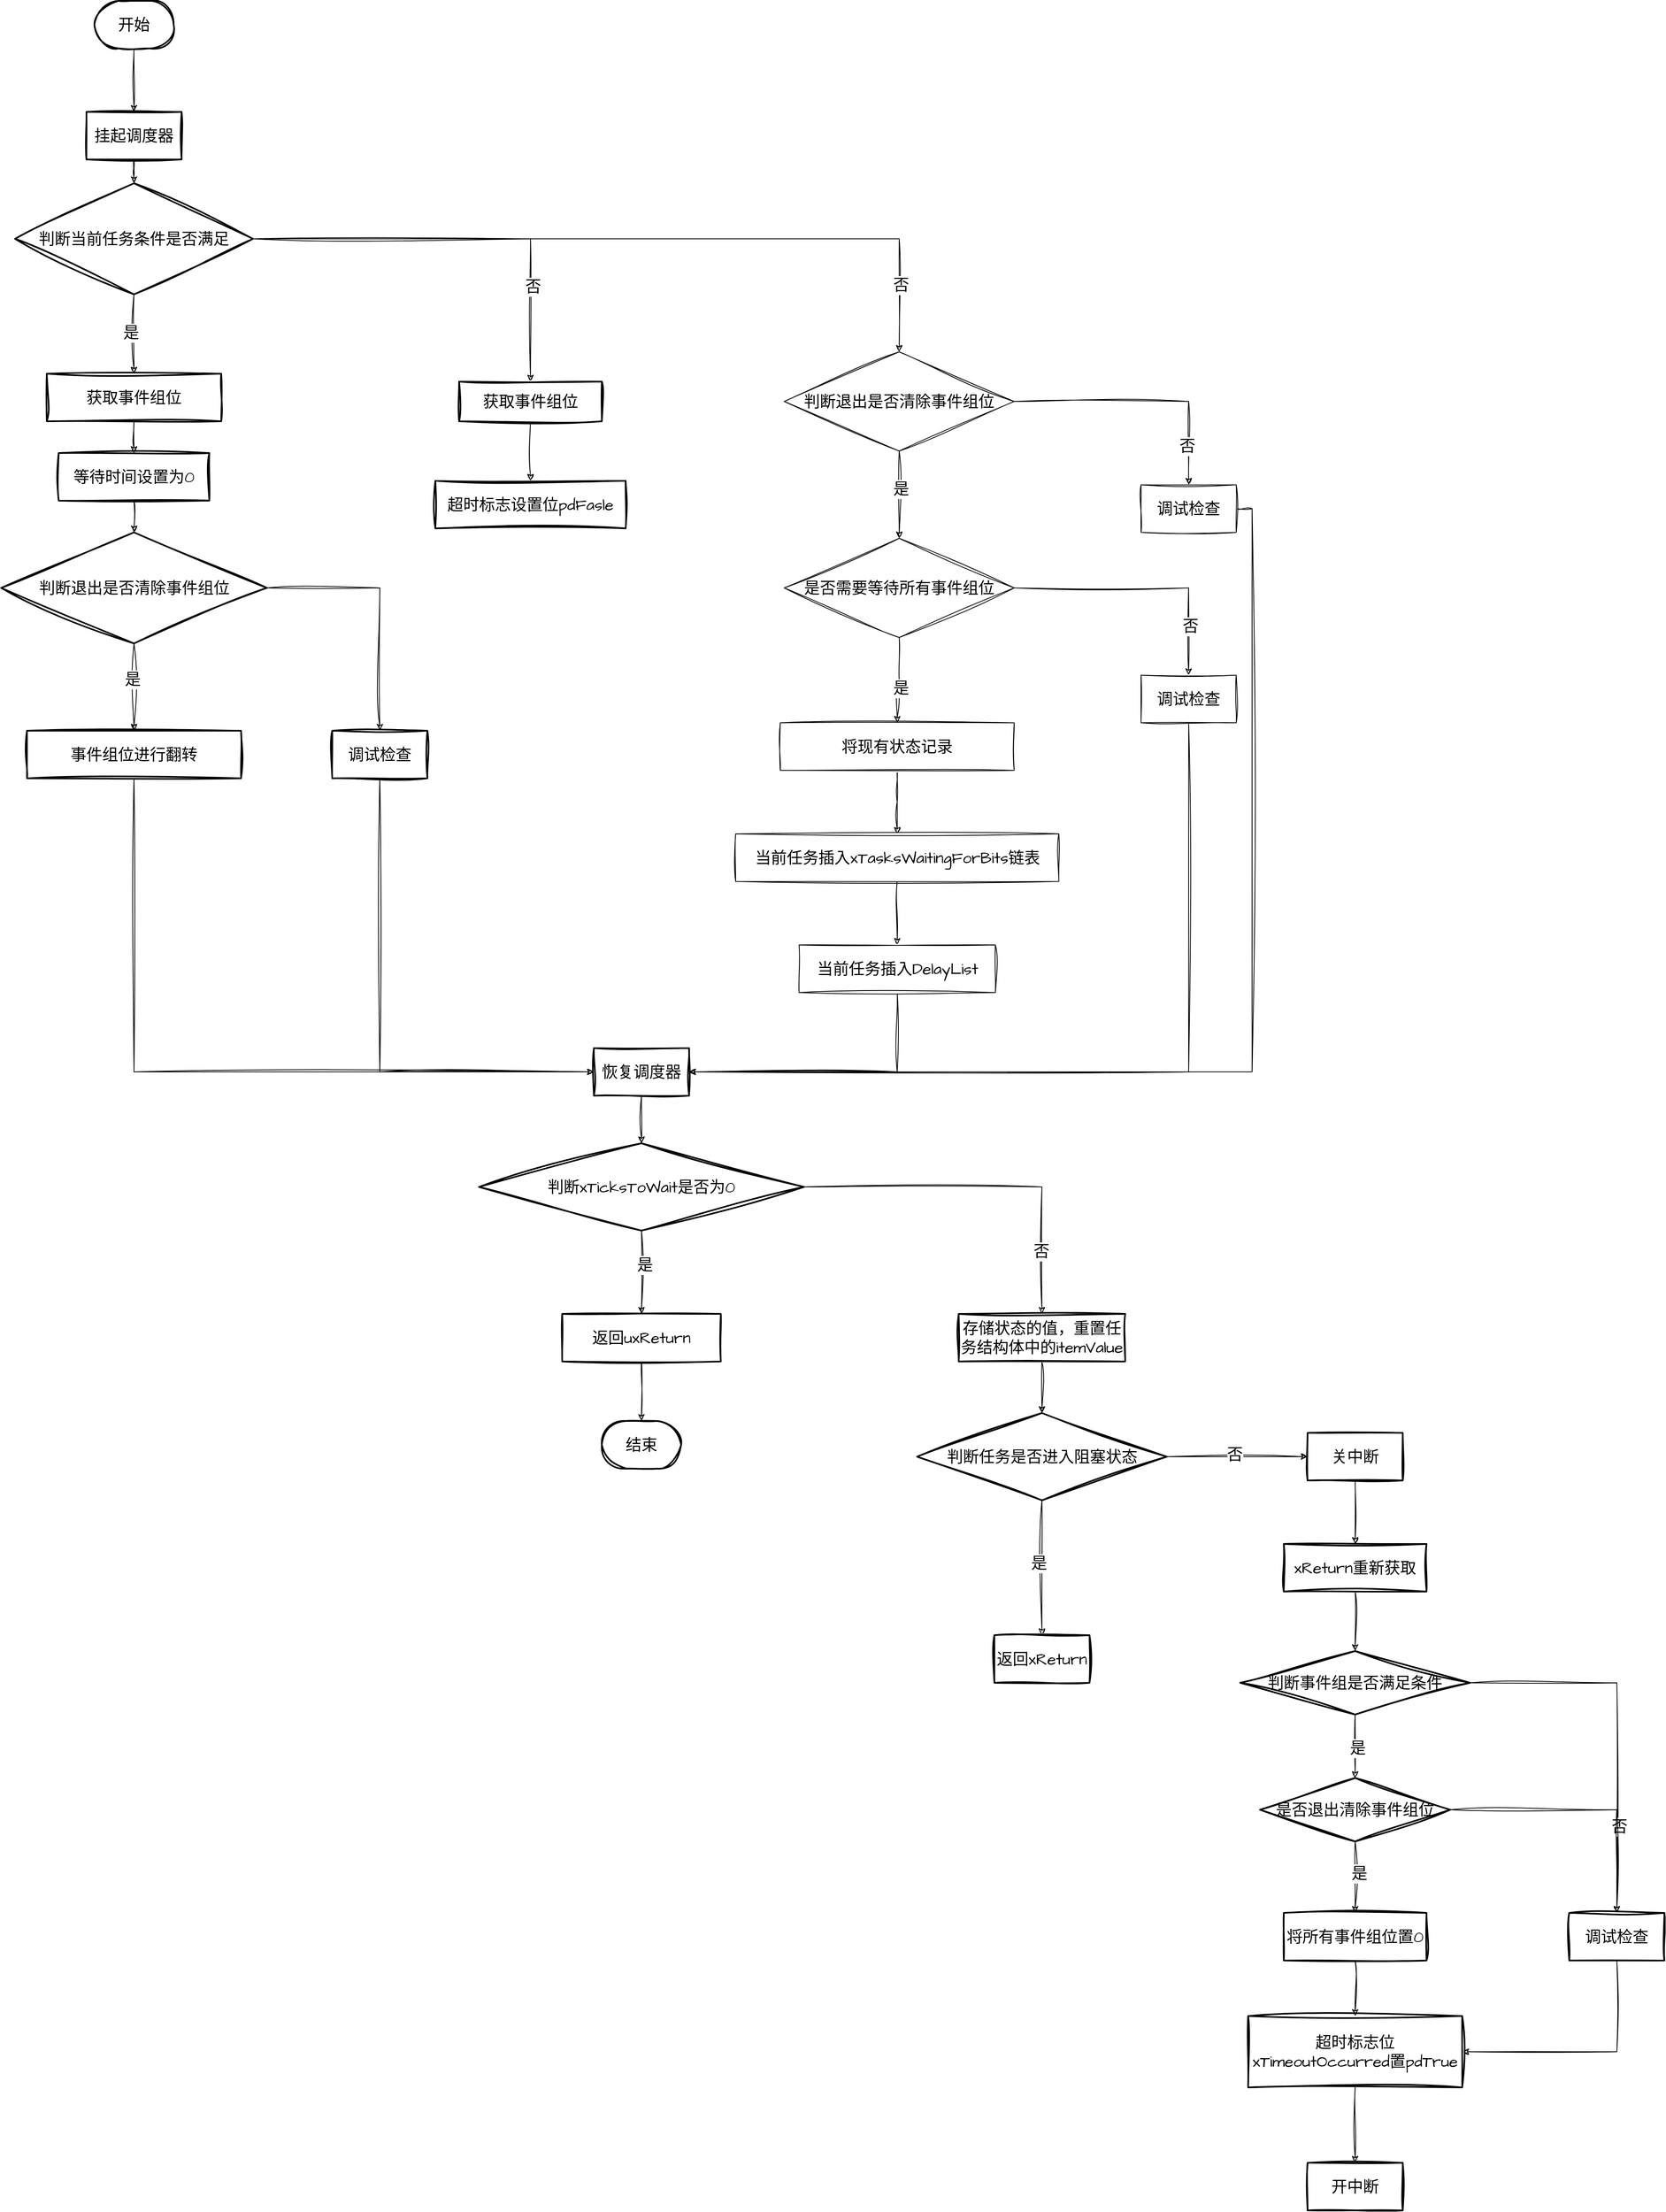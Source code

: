 <mxfile version="21.6.8" type="device">
  <diagram name="第 1 页" id="xfSrzAOWeUVQ6g6Et8aS">
    <mxGraphModel dx="2333" dy="1398" grid="1" gridSize="10" guides="1" tooltips="1" connect="1" arrows="1" fold="1" page="1" pageScale="1" pageWidth="4681" pageHeight="3300" math="0" shadow="0">
      <root>
        <mxCell id="0" />
        <mxCell id="1" parent="0" />
        <mxCell id="CDgLYcoSr2W1HdS3gAwi-2" value="" style="edgeStyle=orthogonalEdgeStyle;rounded=0;sketch=1;hachureGap=4;jiggle=2;curveFitting=1;orthogonalLoop=1;jettySize=auto;html=1;fontFamily=Architects Daughter;fontSource=https%3A%2F%2Ffonts.googleapis.com%2Fcss%3Ffamily%3DArchitects%2BDaughter;fontSize=16;" edge="1" parent="1" source="yUYkIAimXa075YADZzFL-1" target="CDgLYcoSr2W1HdS3gAwi-1">
          <mxGeometry relative="1" as="geometry" />
        </mxCell>
        <mxCell id="yUYkIAimXa075YADZzFL-1" value="开始" style="strokeWidth=2;html=1;shape=mxgraph.flowchart.terminator;whiteSpace=wrap;sketch=1;hachureGap=4;jiggle=2;curveFitting=1;fontFamily=Architects Daughter;fontSource=https%3A%2F%2Ffonts.googleapis.com%2Fcss%3Ffamily%3DArchitects%2BDaughter;fontSize=20;" parent="1" vertex="1">
          <mxGeometry x="440" y="110" width="100" height="60" as="geometry" />
        </mxCell>
        <mxCell id="CDgLYcoSr2W1HdS3gAwi-4" value="" style="edgeStyle=orthogonalEdgeStyle;rounded=0;sketch=1;hachureGap=4;jiggle=2;curveFitting=1;orthogonalLoop=1;jettySize=auto;html=1;fontFamily=Architects Daughter;fontSource=https%3A%2F%2Ffonts.googleapis.com%2Fcss%3Ffamily%3DArchitects%2BDaughter;fontSize=16;" edge="1" parent="1" source="CDgLYcoSr2W1HdS3gAwi-1" target="CDgLYcoSr2W1HdS3gAwi-3">
          <mxGeometry relative="1" as="geometry" />
        </mxCell>
        <mxCell id="CDgLYcoSr2W1HdS3gAwi-1" value="挂起调度器" style="whiteSpace=wrap;html=1;fontSize=20;fontFamily=Architects Daughter;strokeWidth=2;sketch=1;hachureGap=4;jiggle=2;curveFitting=1;fontSource=https%3A%2F%2Ffonts.googleapis.com%2Fcss%3Ffamily%3DArchitects%2BDaughter;" vertex="1" parent="1">
          <mxGeometry x="430" y="250" width="120" height="60" as="geometry" />
        </mxCell>
        <mxCell id="CDgLYcoSr2W1HdS3gAwi-6" value="" style="edgeStyle=orthogonalEdgeStyle;rounded=0;sketch=1;hachureGap=4;jiggle=2;curveFitting=1;orthogonalLoop=1;jettySize=auto;html=1;fontFamily=Architects Daughter;fontSource=https%3A%2F%2Ffonts.googleapis.com%2Fcss%3Ffamily%3DArchitects%2BDaughter;fontSize=16;" edge="1" parent="1" source="CDgLYcoSr2W1HdS3gAwi-3" target="CDgLYcoSr2W1HdS3gAwi-5">
          <mxGeometry relative="1" as="geometry" />
        </mxCell>
        <mxCell id="CDgLYcoSr2W1HdS3gAwi-11" value="是" style="edgeLabel;html=1;align=center;verticalAlign=middle;resizable=0;points=[];fontSize=20;fontFamily=Architects Daughter;" vertex="1" connectable="0" parent="CDgLYcoSr2W1HdS3gAwi-6">
          <mxGeometry x="-0.044" y="-4" relative="1" as="geometry">
            <mxPoint as="offset" />
          </mxGeometry>
        </mxCell>
        <mxCell id="CDgLYcoSr2W1HdS3gAwi-19" value="" style="edgeStyle=orthogonalEdgeStyle;rounded=0;sketch=1;hachureGap=4;jiggle=2;curveFitting=1;orthogonalLoop=1;jettySize=auto;html=1;fontFamily=Architects Daughter;fontSource=https%3A%2F%2Ffonts.googleapis.com%2Fcss%3Ffamily%3DArchitects%2BDaughter;fontSize=16;" edge="1" parent="1" source="CDgLYcoSr2W1HdS3gAwi-3" target="CDgLYcoSr2W1HdS3gAwi-18">
          <mxGeometry relative="1" as="geometry">
            <Array as="points">
              <mxPoint x="990" y="410" />
            </Array>
          </mxGeometry>
        </mxCell>
        <mxCell id="CDgLYcoSr2W1HdS3gAwi-22" value="否" style="edgeLabel;html=1;align=center;verticalAlign=middle;resizable=0;points=[];fontSize=20;fontFamily=Architects Daughter;" vertex="1" connectable="0" parent="CDgLYcoSr2W1HdS3gAwi-19">
          <mxGeometry x="0.548" y="3" relative="1" as="geometry">
            <mxPoint as="offset" />
          </mxGeometry>
        </mxCell>
        <mxCell id="CDgLYcoSr2W1HdS3gAwi-24" style="edgeStyle=orthogonalEdgeStyle;rounded=0;sketch=1;hachureGap=4;jiggle=2;curveFitting=1;orthogonalLoop=1;jettySize=auto;html=1;entryX=0.5;entryY=0;entryDx=0;entryDy=0;fontFamily=Architects Daughter;fontSource=https%3A%2F%2Ffonts.googleapis.com%2Fcss%3Ffamily%3DArchitects%2BDaughter;fontSize=16;" edge="1" parent="1" source="CDgLYcoSr2W1HdS3gAwi-3" target="CDgLYcoSr2W1HdS3gAwi-23">
          <mxGeometry relative="1" as="geometry" />
        </mxCell>
        <mxCell id="CDgLYcoSr2W1HdS3gAwi-25" value="否" style="edgeLabel;html=1;align=center;verticalAlign=middle;resizable=0;points=[];fontSize=20;fontFamily=Architects Daughter;" vertex="1" connectable="0" parent="CDgLYcoSr2W1HdS3gAwi-24">
          <mxGeometry x="0.824" y="2" relative="1" as="geometry">
            <mxPoint as="offset" />
          </mxGeometry>
        </mxCell>
        <mxCell id="CDgLYcoSr2W1HdS3gAwi-3" value="判断当前任务条件是否满足" style="rhombus;whiteSpace=wrap;html=1;fontSize=20;fontFamily=Architects Daughter;strokeWidth=2;sketch=1;hachureGap=4;jiggle=2;curveFitting=1;fontSource=https%3A%2F%2Ffonts.googleapis.com%2Fcss%3Ffamily%3DArchitects%2BDaughter;" vertex="1" parent="1">
          <mxGeometry x="340" y="340" width="300" height="140" as="geometry" />
        </mxCell>
        <mxCell id="CDgLYcoSr2W1HdS3gAwi-8" value="" style="edgeStyle=orthogonalEdgeStyle;rounded=0;sketch=1;hachureGap=4;jiggle=2;curveFitting=1;orthogonalLoop=1;jettySize=auto;html=1;fontFamily=Architects Daughter;fontSource=https%3A%2F%2Ffonts.googleapis.com%2Fcss%3Ffamily%3DArchitects%2BDaughter;fontSize=16;" edge="1" parent="1" source="CDgLYcoSr2W1HdS3gAwi-5" target="CDgLYcoSr2W1HdS3gAwi-7">
          <mxGeometry relative="1" as="geometry" />
        </mxCell>
        <mxCell id="CDgLYcoSr2W1HdS3gAwi-5" value="获取事件组位" style="whiteSpace=wrap;html=1;fontSize=20;fontFamily=Architects Daughter;strokeWidth=2;sketch=1;hachureGap=4;jiggle=2;curveFitting=1;fontSource=https%3A%2F%2Ffonts.googleapis.com%2Fcss%3Ffamily%3DArchitects%2BDaughter;" vertex="1" parent="1">
          <mxGeometry x="380" y="580" width="220" height="60" as="geometry" />
        </mxCell>
        <mxCell id="CDgLYcoSr2W1HdS3gAwi-10" value="" style="edgeStyle=orthogonalEdgeStyle;rounded=0;sketch=1;hachureGap=4;jiggle=2;curveFitting=1;orthogonalLoop=1;jettySize=auto;html=1;fontFamily=Architects Daughter;fontSource=https%3A%2F%2Ffonts.googleapis.com%2Fcss%3Ffamily%3DArchitects%2BDaughter;fontSize=16;" edge="1" parent="1" source="CDgLYcoSr2W1HdS3gAwi-7" target="CDgLYcoSr2W1HdS3gAwi-9">
          <mxGeometry relative="1" as="geometry" />
        </mxCell>
        <mxCell id="CDgLYcoSr2W1HdS3gAwi-7" value="等待时间设置为0" style="whiteSpace=wrap;html=1;fontSize=20;fontFamily=Architects Daughter;strokeWidth=2;sketch=1;hachureGap=4;jiggle=2;curveFitting=1;fontSource=https%3A%2F%2Ffonts.googleapis.com%2Fcss%3Ffamily%3DArchitects%2BDaughter;" vertex="1" parent="1">
          <mxGeometry x="395" y="680" width="190" height="60" as="geometry" />
        </mxCell>
        <mxCell id="CDgLYcoSr2W1HdS3gAwi-13" value="" style="edgeStyle=orthogonalEdgeStyle;rounded=0;sketch=1;hachureGap=4;jiggle=2;curveFitting=1;orthogonalLoop=1;jettySize=auto;html=1;fontFamily=Architects Daughter;fontSource=https%3A%2F%2Ffonts.googleapis.com%2Fcss%3Ffamily%3DArchitects%2BDaughter;fontSize=16;" edge="1" parent="1" source="CDgLYcoSr2W1HdS3gAwi-9" target="CDgLYcoSr2W1HdS3gAwi-12">
          <mxGeometry relative="1" as="geometry" />
        </mxCell>
        <mxCell id="CDgLYcoSr2W1HdS3gAwi-15" value="是" style="edgeLabel;html=1;align=center;verticalAlign=middle;resizable=0;points=[];fontSize=20;fontFamily=Architects Daughter;" vertex="1" connectable="0" parent="CDgLYcoSr2W1HdS3gAwi-13">
          <mxGeometry x="-0.185" y="-2" relative="1" as="geometry">
            <mxPoint as="offset" />
          </mxGeometry>
        </mxCell>
        <mxCell id="CDgLYcoSr2W1HdS3gAwi-17" value="" style="edgeStyle=orthogonalEdgeStyle;rounded=0;sketch=1;hachureGap=4;jiggle=2;curveFitting=1;orthogonalLoop=1;jettySize=auto;html=1;fontFamily=Architects Daughter;fontSource=https%3A%2F%2Ffonts.googleapis.com%2Fcss%3Ffamily%3DArchitects%2BDaughter;fontSize=16;" edge="1" parent="1" source="CDgLYcoSr2W1HdS3gAwi-9" target="CDgLYcoSr2W1HdS3gAwi-16">
          <mxGeometry relative="1" as="geometry" />
        </mxCell>
        <mxCell id="CDgLYcoSr2W1HdS3gAwi-9" value="判断退出是否清除事件组位" style="rhombus;whiteSpace=wrap;html=1;fontSize=20;fontFamily=Architects Daughter;strokeWidth=2;sketch=1;hachureGap=4;jiggle=2;curveFitting=1;fontSource=https%3A%2F%2Ffonts.googleapis.com%2Fcss%3Ffamily%3DArchitects%2BDaughter;" vertex="1" parent="1">
          <mxGeometry x="322.5" y="780" width="335" height="140" as="geometry" />
        </mxCell>
        <mxCell id="CDgLYcoSr2W1HdS3gAwi-42" value="" style="edgeStyle=orthogonalEdgeStyle;rounded=0;sketch=1;hachureGap=4;jiggle=2;curveFitting=1;orthogonalLoop=1;jettySize=auto;html=1;fontFamily=Architects Daughter;fontSource=https%3A%2F%2Ffonts.googleapis.com%2Fcss%3Ffamily%3DArchitects%2BDaughter;fontSize=16;" edge="1" parent="1" source="CDgLYcoSr2W1HdS3gAwi-12" target="CDgLYcoSr2W1HdS3gAwi-41">
          <mxGeometry relative="1" as="geometry">
            <Array as="points">
              <mxPoint x="490" y="1460" />
            </Array>
          </mxGeometry>
        </mxCell>
        <mxCell id="CDgLYcoSr2W1HdS3gAwi-12" value="事件组位进行翻转" style="whiteSpace=wrap;html=1;fontSize=20;fontFamily=Architects Daughter;strokeWidth=2;sketch=1;hachureGap=4;jiggle=2;curveFitting=1;fontSource=https%3A%2F%2Ffonts.googleapis.com%2Fcss%3Ffamily%3DArchitects%2BDaughter;" vertex="1" parent="1">
          <mxGeometry x="355" y="1030" width="270" height="60" as="geometry" />
        </mxCell>
        <mxCell id="CDgLYcoSr2W1HdS3gAwi-49" style="edgeStyle=orthogonalEdgeStyle;rounded=0;sketch=1;hachureGap=4;jiggle=2;curveFitting=1;orthogonalLoop=1;jettySize=auto;html=1;exitX=0.5;exitY=1;exitDx=0;exitDy=0;entryX=0;entryY=0.5;entryDx=0;entryDy=0;fontFamily=Architects Daughter;fontSource=https%3A%2F%2Ffonts.googleapis.com%2Fcss%3Ffamily%3DArchitects%2BDaughter;fontSize=16;" edge="1" parent="1" source="CDgLYcoSr2W1HdS3gAwi-16" target="CDgLYcoSr2W1HdS3gAwi-41">
          <mxGeometry relative="1" as="geometry" />
        </mxCell>
        <mxCell id="CDgLYcoSr2W1HdS3gAwi-16" value="调试检查" style="whiteSpace=wrap;html=1;fontSize=20;fontFamily=Architects Daughter;strokeWidth=2;sketch=1;hachureGap=4;jiggle=2;curveFitting=1;fontSource=https%3A%2F%2Ffonts.googleapis.com%2Fcss%3Ffamily%3DArchitects%2BDaughter;" vertex="1" parent="1">
          <mxGeometry x="740" y="1030" width="120" height="60" as="geometry" />
        </mxCell>
        <mxCell id="CDgLYcoSr2W1HdS3gAwi-21" value="" style="edgeStyle=orthogonalEdgeStyle;rounded=0;sketch=1;hachureGap=4;jiggle=2;curveFitting=1;orthogonalLoop=1;jettySize=auto;html=1;fontFamily=Architects Daughter;fontSource=https%3A%2F%2Ffonts.googleapis.com%2Fcss%3Ffamily%3DArchitects%2BDaughter;fontSize=16;" edge="1" parent="1" source="CDgLYcoSr2W1HdS3gAwi-18" target="CDgLYcoSr2W1HdS3gAwi-20">
          <mxGeometry relative="1" as="geometry" />
        </mxCell>
        <mxCell id="CDgLYcoSr2W1HdS3gAwi-18" value="获取事件组位" style="whiteSpace=wrap;html=1;fontSize=20;fontFamily=Architects Daughter;strokeWidth=2;sketch=1;hachureGap=4;jiggle=2;curveFitting=1;fontSource=https%3A%2F%2Ffonts.googleapis.com%2Fcss%3Ffamily%3DArchitects%2BDaughter;" vertex="1" parent="1">
          <mxGeometry x="900" y="590" width="180" height="50" as="geometry" />
        </mxCell>
        <mxCell id="CDgLYcoSr2W1HdS3gAwi-20" value="超时标志设置位pdFasle" style="whiteSpace=wrap;html=1;fontSize=20;fontFamily=Architects Daughter;strokeWidth=2;sketch=1;hachureGap=4;jiggle=2;curveFitting=1;fontSource=https%3A%2F%2Ffonts.googleapis.com%2Fcss%3Ffamily%3DArchitects%2BDaughter;" vertex="1" parent="1">
          <mxGeometry x="870" y="715" width="240" height="60" as="geometry" />
        </mxCell>
        <mxCell id="CDgLYcoSr2W1HdS3gAwi-27" value="" style="edgeStyle=orthogonalEdgeStyle;rounded=0;sketch=1;hachureGap=4;jiggle=2;curveFitting=1;orthogonalLoop=1;jettySize=auto;html=1;fontFamily=Architects Daughter;fontSource=https%3A%2F%2Ffonts.googleapis.com%2Fcss%3Ffamily%3DArchitects%2BDaughter;fontSize=16;" edge="1" parent="1" source="CDgLYcoSr2W1HdS3gAwi-23" target="CDgLYcoSr2W1HdS3gAwi-26">
          <mxGeometry relative="1" as="geometry" />
        </mxCell>
        <mxCell id="CDgLYcoSr2W1HdS3gAwi-28" value="是" style="edgeLabel;html=1;align=center;verticalAlign=middle;resizable=0;points=[];fontSize=20;fontFamily=Architects Daughter;" vertex="1" connectable="0" parent="CDgLYcoSr2W1HdS3gAwi-27">
          <mxGeometry x="-0.157" y="2" relative="1" as="geometry">
            <mxPoint y="1" as="offset" />
          </mxGeometry>
        </mxCell>
        <mxCell id="CDgLYcoSr2W1HdS3gAwi-30" value="" style="edgeStyle=orthogonalEdgeStyle;rounded=0;sketch=1;hachureGap=4;jiggle=2;curveFitting=1;orthogonalLoop=1;jettySize=auto;html=1;fontFamily=Architects Daughter;fontSource=https%3A%2F%2Ffonts.googleapis.com%2Fcss%3Ffamily%3DArchitects%2BDaughter;fontSize=16;" edge="1" parent="1" source="CDgLYcoSr2W1HdS3gAwi-23" target="CDgLYcoSr2W1HdS3gAwi-29">
          <mxGeometry relative="1" as="geometry" />
        </mxCell>
        <mxCell id="CDgLYcoSr2W1HdS3gAwi-51" value="否" style="edgeLabel;html=1;align=center;verticalAlign=middle;resizable=0;points=[];fontSize=20;fontFamily=Architects Daughter;" vertex="1" connectable="0" parent="CDgLYcoSr2W1HdS3gAwi-30">
          <mxGeometry x="0.699" y="-2" relative="1" as="geometry">
            <mxPoint as="offset" />
          </mxGeometry>
        </mxCell>
        <mxCell id="CDgLYcoSr2W1HdS3gAwi-23" value="判断退出是否清除事件组位" style="rhombus;whiteSpace=wrap;html=1;sketch=1;hachureGap=4;jiggle=2;curveFitting=1;fontFamily=Architects Daughter;fontSource=https%3A%2F%2Ffonts.googleapis.com%2Fcss%3Ffamily%3DArchitects%2BDaughter;fontSize=20;" vertex="1" parent="1">
          <mxGeometry x="1310" y="552.5" width="290" height="125" as="geometry" />
        </mxCell>
        <mxCell id="CDgLYcoSr2W1HdS3gAwi-32" value="" style="edgeStyle=orthogonalEdgeStyle;rounded=0;sketch=1;hachureGap=4;jiggle=2;curveFitting=1;orthogonalLoop=1;jettySize=auto;html=1;fontFamily=Architects Daughter;fontSource=https%3A%2F%2Ffonts.googleapis.com%2Fcss%3Ffamily%3DArchitects%2BDaughter;fontSize=16;" edge="1" parent="1" source="CDgLYcoSr2W1HdS3gAwi-26" target="CDgLYcoSr2W1HdS3gAwi-31">
          <mxGeometry relative="1" as="geometry" />
        </mxCell>
        <mxCell id="CDgLYcoSr2W1HdS3gAwi-36" value="否" style="edgeLabel;html=1;align=center;verticalAlign=middle;resizable=0;points=[];fontSize=20;fontFamily=Architects Daughter;" vertex="1" connectable="0" parent="CDgLYcoSr2W1HdS3gAwi-32">
          <mxGeometry x="0.625" y="2" relative="1" as="geometry">
            <mxPoint as="offset" />
          </mxGeometry>
        </mxCell>
        <mxCell id="CDgLYcoSr2W1HdS3gAwi-34" value="" style="edgeStyle=orthogonalEdgeStyle;rounded=0;sketch=1;hachureGap=4;jiggle=2;curveFitting=1;orthogonalLoop=1;jettySize=auto;html=1;fontFamily=Architects Daughter;fontSource=https%3A%2F%2Ffonts.googleapis.com%2Fcss%3Ffamily%3DArchitects%2BDaughter;fontSize=16;" edge="1" parent="1" source="CDgLYcoSr2W1HdS3gAwi-26" target="CDgLYcoSr2W1HdS3gAwi-33">
          <mxGeometry relative="1" as="geometry" />
        </mxCell>
        <mxCell id="CDgLYcoSr2W1HdS3gAwi-35" value="是" style="edgeLabel;html=1;align=center;verticalAlign=middle;resizable=0;points=[];fontSize=20;fontFamily=Architects Daughter;" vertex="1" connectable="0" parent="CDgLYcoSr2W1HdS3gAwi-34">
          <mxGeometry x="0.212" y="4" relative="1" as="geometry">
            <mxPoint y="-1" as="offset" />
          </mxGeometry>
        </mxCell>
        <mxCell id="CDgLYcoSr2W1HdS3gAwi-26" value="是否需要等待所有事件组位" style="rhombus;whiteSpace=wrap;html=1;sketch=1;hachureGap=4;jiggle=2;curveFitting=1;fontFamily=Architects Daughter;fontSource=https%3A%2F%2Ffonts.googleapis.com%2Fcss%3Ffamily%3DArchitects%2BDaughter;fontSize=20;" vertex="1" parent="1">
          <mxGeometry x="1310" y="787.5" width="290" height="125" as="geometry" />
        </mxCell>
        <mxCell id="CDgLYcoSr2W1HdS3gAwi-50" style="edgeStyle=orthogonalEdgeStyle;rounded=0;sketch=1;hachureGap=4;jiggle=2;curveFitting=1;orthogonalLoop=1;jettySize=auto;html=1;exitX=1;exitY=0.5;exitDx=0;exitDy=0;entryX=1;entryY=0.5;entryDx=0;entryDy=0;fontFamily=Architects Daughter;fontSource=https%3A%2F%2Ffonts.googleapis.com%2Fcss%3Ffamily%3DArchitects%2BDaughter;fontSize=16;" edge="1" parent="1" source="CDgLYcoSr2W1HdS3gAwi-29" target="CDgLYcoSr2W1HdS3gAwi-41">
          <mxGeometry relative="1" as="geometry" />
        </mxCell>
        <mxCell id="CDgLYcoSr2W1HdS3gAwi-29" value="调试检查" style="whiteSpace=wrap;html=1;fontSize=20;fontFamily=Architects Daughter;sketch=1;hachureGap=4;jiggle=2;curveFitting=1;fontSource=https%3A%2F%2Ffonts.googleapis.com%2Fcss%3Ffamily%3DArchitects%2BDaughter;" vertex="1" parent="1">
          <mxGeometry x="1760" y="720" width="120" height="60" as="geometry" />
        </mxCell>
        <mxCell id="CDgLYcoSr2W1HdS3gAwi-46" style="edgeStyle=orthogonalEdgeStyle;rounded=0;sketch=1;hachureGap=4;jiggle=2;curveFitting=1;orthogonalLoop=1;jettySize=auto;html=1;exitX=0.5;exitY=1;exitDx=0;exitDy=0;entryX=1;entryY=0.5;entryDx=0;entryDy=0;fontFamily=Architects Daughter;fontSource=https%3A%2F%2Ffonts.googleapis.com%2Fcss%3Ffamily%3DArchitects%2BDaughter;fontSize=16;" edge="1" parent="1" source="CDgLYcoSr2W1HdS3gAwi-31" target="CDgLYcoSr2W1HdS3gAwi-41">
          <mxGeometry relative="1" as="geometry" />
        </mxCell>
        <mxCell id="CDgLYcoSr2W1HdS3gAwi-31" value="调试检查" style="whiteSpace=wrap;html=1;fontSize=20;fontFamily=Architects Daughter;sketch=1;hachureGap=4;jiggle=2;curveFitting=1;fontSource=https%3A%2F%2Ffonts.googleapis.com%2Fcss%3Ffamily%3DArchitects%2BDaughter;" vertex="1" parent="1">
          <mxGeometry x="1760" y="960" width="120" height="60" as="geometry" />
        </mxCell>
        <mxCell id="CDgLYcoSr2W1HdS3gAwi-38" value="" style="edgeStyle=orthogonalEdgeStyle;rounded=0;sketch=1;hachureGap=4;jiggle=2;curveFitting=1;orthogonalLoop=1;jettySize=auto;html=1;fontFamily=Architects Daughter;fontSource=https%3A%2F%2Ffonts.googleapis.com%2Fcss%3Ffamily%3DArchitects%2BDaughter;fontSize=16;" edge="1" parent="1" source="CDgLYcoSr2W1HdS3gAwi-33" target="CDgLYcoSr2W1HdS3gAwi-37">
          <mxGeometry relative="1" as="geometry" />
        </mxCell>
        <mxCell id="CDgLYcoSr2W1HdS3gAwi-33" value="将现有状态记录" style="whiteSpace=wrap;html=1;fontSize=20;fontFamily=Architects Daughter;sketch=1;hachureGap=4;jiggle=2;curveFitting=1;fontSource=https%3A%2F%2Ffonts.googleapis.com%2Fcss%3Ffamily%3DArchitects%2BDaughter;" vertex="1" parent="1">
          <mxGeometry x="1305" y="1020" width="295" height="60" as="geometry" />
        </mxCell>
        <mxCell id="CDgLYcoSr2W1HdS3gAwi-40" value="" style="edgeStyle=orthogonalEdgeStyle;rounded=0;sketch=1;hachureGap=4;jiggle=2;curveFitting=1;orthogonalLoop=1;jettySize=auto;html=1;fontFamily=Architects Daughter;fontSource=https%3A%2F%2Ffonts.googleapis.com%2Fcss%3Ffamily%3DArchitects%2BDaughter;fontSize=16;" edge="1" parent="1" source="CDgLYcoSr2W1HdS3gAwi-37" target="CDgLYcoSr2W1HdS3gAwi-39">
          <mxGeometry relative="1" as="geometry" />
        </mxCell>
        <mxCell id="CDgLYcoSr2W1HdS3gAwi-37" value="当前任务插入xTasksWaitingForBits链表" style="whiteSpace=wrap;html=1;fontSize=20;fontFamily=Architects Daughter;sketch=1;hachureGap=4;jiggle=2;curveFitting=1;fontSource=https%3A%2F%2Ffonts.googleapis.com%2Fcss%3Ffamily%3DArchitects%2BDaughter;" vertex="1" parent="1">
          <mxGeometry x="1248.75" y="1160" width="407.5" height="60" as="geometry" />
        </mxCell>
        <mxCell id="CDgLYcoSr2W1HdS3gAwi-48" style="edgeStyle=orthogonalEdgeStyle;rounded=0;sketch=1;hachureGap=4;jiggle=2;curveFitting=1;orthogonalLoop=1;jettySize=auto;html=1;exitX=0.5;exitY=1;exitDx=0;exitDy=0;entryX=1;entryY=0.5;entryDx=0;entryDy=0;fontFamily=Architects Daughter;fontSource=https%3A%2F%2Ffonts.googleapis.com%2Fcss%3Ffamily%3DArchitects%2BDaughter;fontSize=16;" edge="1" parent="1" source="CDgLYcoSr2W1HdS3gAwi-39" target="CDgLYcoSr2W1HdS3gAwi-41">
          <mxGeometry relative="1" as="geometry" />
        </mxCell>
        <mxCell id="CDgLYcoSr2W1HdS3gAwi-39" value="当前任务插入DelayList" style="whiteSpace=wrap;html=1;fontSize=20;fontFamily=Architects Daughter;sketch=1;hachureGap=4;jiggle=2;curveFitting=1;fontSource=https%3A%2F%2Ffonts.googleapis.com%2Fcss%3Ffamily%3DArchitects%2BDaughter;" vertex="1" parent="1">
          <mxGeometry x="1328.75" y="1300" width="247.5" height="60" as="geometry" />
        </mxCell>
        <mxCell id="CDgLYcoSr2W1HdS3gAwi-53" value="" style="edgeStyle=orthogonalEdgeStyle;rounded=0;sketch=1;hachureGap=4;jiggle=2;curveFitting=1;orthogonalLoop=1;jettySize=auto;html=1;fontFamily=Architects Daughter;fontSource=https%3A%2F%2Ffonts.googleapis.com%2Fcss%3Ffamily%3DArchitects%2BDaughter;fontSize=16;" edge="1" parent="1" source="CDgLYcoSr2W1HdS3gAwi-41" target="CDgLYcoSr2W1HdS3gAwi-52">
          <mxGeometry relative="1" as="geometry" />
        </mxCell>
        <mxCell id="CDgLYcoSr2W1HdS3gAwi-41" value="恢复调度器" style="whiteSpace=wrap;html=1;fontSize=20;fontFamily=Architects Daughter;strokeWidth=2;sketch=1;hachureGap=4;jiggle=2;curveFitting=1;fontSource=https%3A%2F%2Ffonts.googleapis.com%2Fcss%3Ffamily%3DArchitects%2BDaughter;" vertex="1" parent="1">
          <mxGeometry x="1070" y="1430" width="120" height="60" as="geometry" />
        </mxCell>
        <mxCell id="CDgLYcoSr2W1HdS3gAwi-55" value="" style="edgeStyle=orthogonalEdgeStyle;rounded=0;sketch=1;hachureGap=4;jiggle=2;curveFitting=1;orthogonalLoop=1;jettySize=auto;html=1;fontFamily=Architects Daughter;fontSource=https%3A%2F%2Ffonts.googleapis.com%2Fcss%3Ffamily%3DArchitects%2BDaughter;fontSize=16;" edge="1" parent="1" source="CDgLYcoSr2W1HdS3gAwi-52" target="CDgLYcoSr2W1HdS3gAwi-54">
          <mxGeometry relative="1" as="geometry" />
        </mxCell>
        <mxCell id="CDgLYcoSr2W1HdS3gAwi-58" value="是" style="edgeLabel;html=1;align=center;verticalAlign=middle;resizable=0;points=[];fontSize=20;fontFamily=Architects Daughter;" vertex="1" connectable="0" parent="CDgLYcoSr2W1HdS3gAwi-55">
          <mxGeometry x="-0.182" y="4" relative="1" as="geometry">
            <mxPoint as="offset" />
          </mxGeometry>
        </mxCell>
        <mxCell id="CDgLYcoSr2W1HdS3gAwi-60" value="" style="edgeStyle=orthogonalEdgeStyle;rounded=0;sketch=1;hachureGap=4;jiggle=2;curveFitting=1;orthogonalLoop=1;jettySize=auto;html=1;fontFamily=Architects Daughter;fontSource=https%3A%2F%2Ffonts.googleapis.com%2Fcss%3Ffamily%3DArchitects%2BDaughter;fontSize=16;" edge="1" parent="1" source="CDgLYcoSr2W1HdS3gAwi-52" target="CDgLYcoSr2W1HdS3gAwi-59">
          <mxGeometry relative="1" as="geometry" />
        </mxCell>
        <mxCell id="CDgLYcoSr2W1HdS3gAwi-90" value="否" style="edgeLabel;html=1;align=center;verticalAlign=middle;resizable=0;points=[];fontSize=20;fontFamily=Architects Daughter;" vertex="1" connectable="0" parent="CDgLYcoSr2W1HdS3gAwi-60">
          <mxGeometry x="0.656" y="-1" relative="1" as="geometry">
            <mxPoint as="offset" />
          </mxGeometry>
        </mxCell>
        <mxCell id="CDgLYcoSr2W1HdS3gAwi-52" value="判断xTicksToWait是否为0" style="rhombus;whiteSpace=wrap;html=1;fontSize=20;fontFamily=Architects Daughter;strokeWidth=2;sketch=1;hachureGap=4;jiggle=2;curveFitting=1;fontSource=https%3A%2F%2Ffonts.googleapis.com%2Fcss%3Ffamily%3DArchitects%2BDaughter;" vertex="1" parent="1">
          <mxGeometry x="925" y="1550" width="410" height="110" as="geometry" />
        </mxCell>
        <mxCell id="CDgLYcoSr2W1HdS3gAwi-57" value="" style="edgeStyle=orthogonalEdgeStyle;rounded=0;sketch=1;hachureGap=4;jiggle=2;curveFitting=1;orthogonalLoop=1;jettySize=auto;html=1;fontFamily=Architects Daughter;fontSource=https%3A%2F%2Ffonts.googleapis.com%2Fcss%3Ffamily%3DArchitects%2BDaughter;fontSize=16;" edge="1" parent="1" source="CDgLYcoSr2W1HdS3gAwi-54" target="CDgLYcoSr2W1HdS3gAwi-56">
          <mxGeometry relative="1" as="geometry" />
        </mxCell>
        <mxCell id="CDgLYcoSr2W1HdS3gAwi-54" value="返回uxReturn" style="whiteSpace=wrap;html=1;fontSize=20;fontFamily=Architects Daughter;strokeWidth=2;sketch=1;hachureGap=4;jiggle=2;curveFitting=1;fontSource=https%3A%2F%2Ffonts.googleapis.com%2Fcss%3Ffamily%3DArchitects%2BDaughter;" vertex="1" parent="1">
          <mxGeometry x="1030" y="1765" width="200" height="60" as="geometry" />
        </mxCell>
        <mxCell id="CDgLYcoSr2W1HdS3gAwi-56" value="结束" style="strokeWidth=2;html=1;shape=mxgraph.flowchart.terminator;whiteSpace=wrap;sketch=1;hachureGap=4;jiggle=2;curveFitting=1;fontFamily=Architects Daughter;fontSource=https%3A%2F%2Ffonts.googleapis.com%2Fcss%3Ffamily%3DArchitects%2BDaughter;fontSize=20;" vertex="1" parent="1">
          <mxGeometry x="1080" y="1900" width="100" height="60" as="geometry" />
        </mxCell>
        <mxCell id="CDgLYcoSr2W1HdS3gAwi-62" value="" style="edgeStyle=orthogonalEdgeStyle;rounded=0;sketch=1;hachureGap=4;jiggle=2;curveFitting=1;orthogonalLoop=1;jettySize=auto;html=1;fontFamily=Architects Daughter;fontSource=https%3A%2F%2Ffonts.googleapis.com%2Fcss%3Ffamily%3DArchitects%2BDaughter;fontSize=16;" edge="1" parent="1" source="CDgLYcoSr2W1HdS3gAwi-59" target="CDgLYcoSr2W1HdS3gAwi-61">
          <mxGeometry relative="1" as="geometry" />
        </mxCell>
        <mxCell id="CDgLYcoSr2W1HdS3gAwi-59" value="存储状态的值，重置任务结构体中的itemValue" style="whiteSpace=wrap;html=1;fontSize=20;fontFamily=Architects Daughter;strokeWidth=2;sketch=1;hachureGap=4;jiggle=2;curveFitting=1;fontSource=https%3A%2F%2Ffonts.googleapis.com%2Fcss%3Ffamily%3DArchitects%2BDaughter;" vertex="1" parent="1">
          <mxGeometry x="1530" y="1765" width="210" height="60" as="geometry" />
        </mxCell>
        <mxCell id="CDgLYcoSr2W1HdS3gAwi-64" value="" style="edgeStyle=orthogonalEdgeStyle;rounded=0;sketch=1;hachureGap=4;jiggle=2;curveFitting=1;orthogonalLoop=1;jettySize=auto;html=1;fontFamily=Architects Daughter;fontSource=https%3A%2F%2Ffonts.googleapis.com%2Fcss%3Ffamily%3DArchitects%2BDaughter;fontSize=16;" edge="1" parent="1" source="CDgLYcoSr2W1HdS3gAwi-61" target="CDgLYcoSr2W1HdS3gAwi-63">
          <mxGeometry relative="1" as="geometry" />
        </mxCell>
        <mxCell id="CDgLYcoSr2W1HdS3gAwi-65" value="是" style="edgeLabel;html=1;align=center;verticalAlign=middle;resizable=0;points=[];fontSize=20;fontFamily=Architects Daughter;" vertex="1" connectable="0" parent="CDgLYcoSr2W1HdS3gAwi-64">
          <mxGeometry x="-0.077" y="-4" relative="1" as="geometry">
            <mxPoint as="offset" />
          </mxGeometry>
        </mxCell>
        <mxCell id="CDgLYcoSr2W1HdS3gAwi-67" value="" style="edgeStyle=orthogonalEdgeStyle;rounded=0;sketch=1;hachureGap=4;jiggle=2;curveFitting=1;orthogonalLoop=1;jettySize=auto;html=1;fontFamily=Architects Daughter;fontSource=https%3A%2F%2Ffonts.googleapis.com%2Fcss%3Ffamily%3DArchitects%2BDaughter;fontSize=16;" edge="1" parent="1" source="CDgLYcoSr2W1HdS3gAwi-61" target="CDgLYcoSr2W1HdS3gAwi-66">
          <mxGeometry relative="1" as="geometry" />
        </mxCell>
        <mxCell id="CDgLYcoSr2W1HdS3gAwi-68" value="否" style="edgeLabel;html=1;align=center;verticalAlign=middle;resizable=0;points=[];fontSize=20;fontFamily=Architects Daughter;" vertex="1" connectable="0" parent="CDgLYcoSr2W1HdS3gAwi-67">
          <mxGeometry x="-0.045" y="3" relative="1" as="geometry">
            <mxPoint as="offset" />
          </mxGeometry>
        </mxCell>
        <mxCell id="CDgLYcoSr2W1HdS3gAwi-61" value="判断任务是否进入阻塞状态" style="rhombus;whiteSpace=wrap;html=1;fontSize=20;fontFamily=Architects Daughter;strokeWidth=2;sketch=1;hachureGap=4;jiggle=2;curveFitting=1;fontSource=https%3A%2F%2Ffonts.googleapis.com%2Fcss%3Ffamily%3DArchitects%2BDaughter;" vertex="1" parent="1">
          <mxGeometry x="1477.5" y="1890" width="315" height="110" as="geometry" />
        </mxCell>
        <mxCell id="CDgLYcoSr2W1HdS3gAwi-63" value="返回xReturn" style="whiteSpace=wrap;html=1;fontSize=20;fontFamily=Architects Daughter;strokeWidth=2;sketch=1;hachureGap=4;jiggle=2;curveFitting=1;fontSource=https%3A%2F%2Ffonts.googleapis.com%2Fcss%3Ffamily%3DArchitects%2BDaughter;" vertex="1" parent="1">
          <mxGeometry x="1575" y="2170" width="120" height="60" as="geometry" />
        </mxCell>
        <mxCell id="CDgLYcoSr2W1HdS3gAwi-70" value="" style="edgeStyle=orthogonalEdgeStyle;rounded=0;sketch=1;hachureGap=4;jiggle=2;curveFitting=1;orthogonalLoop=1;jettySize=auto;html=1;fontFamily=Architects Daughter;fontSource=https%3A%2F%2Ffonts.googleapis.com%2Fcss%3Ffamily%3DArchitects%2BDaughter;fontSize=16;" edge="1" parent="1" source="CDgLYcoSr2W1HdS3gAwi-66" target="CDgLYcoSr2W1HdS3gAwi-69">
          <mxGeometry relative="1" as="geometry" />
        </mxCell>
        <mxCell id="CDgLYcoSr2W1HdS3gAwi-66" value="关中断" style="whiteSpace=wrap;html=1;fontSize=20;fontFamily=Architects Daughter;strokeWidth=2;sketch=1;hachureGap=4;jiggle=2;curveFitting=1;fontSource=https%3A%2F%2Ffonts.googleapis.com%2Fcss%3Ffamily%3DArchitects%2BDaughter;" vertex="1" parent="1">
          <mxGeometry x="1970" y="1915" width="120" height="60" as="geometry" />
        </mxCell>
        <mxCell id="CDgLYcoSr2W1HdS3gAwi-72" value="" style="edgeStyle=orthogonalEdgeStyle;rounded=0;sketch=1;hachureGap=4;jiggle=2;curveFitting=1;orthogonalLoop=1;jettySize=auto;html=1;fontFamily=Architects Daughter;fontSource=https%3A%2F%2Ffonts.googleapis.com%2Fcss%3Ffamily%3DArchitects%2BDaughter;fontSize=16;" edge="1" parent="1" source="CDgLYcoSr2W1HdS3gAwi-69" target="CDgLYcoSr2W1HdS3gAwi-71">
          <mxGeometry relative="1" as="geometry" />
        </mxCell>
        <mxCell id="CDgLYcoSr2W1HdS3gAwi-69" value="xReturn重新获取" style="whiteSpace=wrap;html=1;fontSize=20;fontFamily=Architects Daughter;strokeWidth=2;sketch=1;hachureGap=4;jiggle=2;curveFitting=1;fontSource=https%3A%2F%2Ffonts.googleapis.com%2Fcss%3Ffamily%3DArchitects%2BDaughter;" vertex="1" parent="1">
          <mxGeometry x="1940" y="2055" width="180" height="60" as="geometry" />
        </mxCell>
        <mxCell id="CDgLYcoSr2W1HdS3gAwi-74" value="" style="edgeStyle=orthogonalEdgeStyle;rounded=0;sketch=1;hachureGap=4;jiggle=2;curveFitting=1;orthogonalLoop=1;jettySize=auto;html=1;fontFamily=Architects Daughter;fontSource=https%3A%2F%2Ffonts.googleapis.com%2Fcss%3Ffamily%3DArchitects%2BDaughter;fontSize=16;" edge="1" parent="1" source="CDgLYcoSr2W1HdS3gAwi-71" target="CDgLYcoSr2W1HdS3gAwi-73">
          <mxGeometry relative="1" as="geometry" />
        </mxCell>
        <mxCell id="CDgLYcoSr2W1HdS3gAwi-75" value="是" style="edgeLabel;html=1;align=center;verticalAlign=middle;resizable=0;points=[];fontSize=20;fontFamily=Architects Daughter;" vertex="1" connectable="0" parent="CDgLYcoSr2W1HdS3gAwi-74">
          <mxGeometry x="0.053" y="3" relative="1" as="geometry">
            <mxPoint as="offset" />
          </mxGeometry>
        </mxCell>
        <mxCell id="CDgLYcoSr2W1HdS3gAwi-77" value="" style="edgeStyle=orthogonalEdgeStyle;rounded=0;sketch=1;hachureGap=4;jiggle=2;curveFitting=1;orthogonalLoop=1;jettySize=auto;html=1;fontFamily=Architects Daughter;fontSource=https%3A%2F%2Ffonts.googleapis.com%2Fcss%3Ffamily%3DArchitects%2BDaughter;fontSize=16;" edge="1" parent="1" source="CDgLYcoSr2W1HdS3gAwi-71" target="CDgLYcoSr2W1HdS3gAwi-76">
          <mxGeometry relative="1" as="geometry" />
        </mxCell>
        <mxCell id="CDgLYcoSr2W1HdS3gAwi-78" value="否" style="edgeLabel;html=1;align=center;verticalAlign=middle;resizable=0;points=[];fontSize=20;fontFamily=Architects Daughter;" vertex="1" connectable="0" parent="CDgLYcoSr2W1HdS3gAwi-77">
          <mxGeometry x="0.541" y="3" relative="1" as="geometry">
            <mxPoint as="offset" />
          </mxGeometry>
        </mxCell>
        <mxCell id="CDgLYcoSr2W1HdS3gAwi-71" value="判断事件组是否满足条件" style="rhombus;whiteSpace=wrap;html=1;fontSize=20;fontFamily=Architects Daughter;strokeWidth=2;sketch=1;hachureGap=4;jiggle=2;curveFitting=1;fontSource=https%3A%2F%2Ffonts.googleapis.com%2Fcss%3Ffamily%3DArchitects%2BDaughter;" vertex="1" parent="1">
          <mxGeometry x="1885" y="2190" width="290" height="80" as="geometry" />
        </mxCell>
        <mxCell id="CDgLYcoSr2W1HdS3gAwi-80" value="" style="edgeStyle=orthogonalEdgeStyle;rounded=0;sketch=1;hachureGap=4;jiggle=2;curveFitting=1;orthogonalLoop=1;jettySize=auto;html=1;fontFamily=Architects Daughter;fontSource=https%3A%2F%2Ffonts.googleapis.com%2Fcss%3Ffamily%3DArchitects%2BDaughter;fontSize=16;" edge="1" parent="1" source="CDgLYcoSr2W1HdS3gAwi-73" target="CDgLYcoSr2W1HdS3gAwi-79">
          <mxGeometry relative="1" as="geometry" />
        </mxCell>
        <mxCell id="CDgLYcoSr2W1HdS3gAwi-81" value="是" style="edgeLabel;html=1;align=center;verticalAlign=middle;resizable=0;points=[];fontSize=20;fontFamily=Architects Daughter;" vertex="1" connectable="0" parent="CDgLYcoSr2W1HdS3gAwi-80">
          <mxGeometry x="-0.106" y="5" relative="1" as="geometry">
            <mxPoint as="offset" />
          </mxGeometry>
        </mxCell>
        <mxCell id="CDgLYcoSr2W1HdS3gAwi-83" style="edgeStyle=orthogonalEdgeStyle;rounded=0;sketch=1;hachureGap=4;jiggle=2;curveFitting=1;orthogonalLoop=1;jettySize=auto;html=1;exitX=1;exitY=0.5;exitDx=0;exitDy=0;fontFamily=Architects Daughter;fontSource=https%3A%2F%2Ffonts.googleapis.com%2Fcss%3Ffamily%3DArchitects%2BDaughter;fontSize=16;" edge="1" parent="1" source="CDgLYcoSr2W1HdS3gAwi-73" target="CDgLYcoSr2W1HdS3gAwi-76">
          <mxGeometry relative="1" as="geometry" />
        </mxCell>
        <mxCell id="CDgLYcoSr2W1HdS3gAwi-73" value="是否退出清除事件组位" style="rhombus;whiteSpace=wrap;html=1;fontSize=20;fontFamily=Architects Daughter;strokeWidth=2;sketch=1;hachureGap=4;jiggle=2;curveFitting=1;fontSource=https%3A%2F%2Ffonts.googleapis.com%2Fcss%3Ffamily%3DArchitects%2BDaughter;" vertex="1" parent="1">
          <mxGeometry x="1910" y="2350" width="240" height="80" as="geometry" />
        </mxCell>
        <mxCell id="CDgLYcoSr2W1HdS3gAwi-87" style="edgeStyle=orthogonalEdgeStyle;rounded=0;sketch=1;hachureGap=4;jiggle=2;curveFitting=1;orthogonalLoop=1;jettySize=auto;html=1;exitX=0.5;exitY=1;exitDx=0;exitDy=0;entryX=1;entryY=0.5;entryDx=0;entryDy=0;fontFamily=Architects Daughter;fontSource=https%3A%2F%2Ffonts.googleapis.com%2Fcss%3Ffamily%3DArchitects%2BDaughter;fontSize=16;" edge="1" parent="1" source="CDgLYcoSr2W1HdS3gAwi-76" target="CDgLYcoSr2W1HdS3gAwi-85">
          <mxGeometry relative="1" as="geometry" />
        </mxCell>
        <mxCell id="CDgLYcoSr2W1HdS3gAwi-76" value="调试检查" style="whiteSpace=wrap;html=1;fontSize=20;fontFamily=Architects Daughter;strokeWidth=2;sketch=1;hachureGap=4;jiggle=2;curveFitting=1;fontSource=https%3A%2F%2Ffonts.googleapis.com%2Fcss%3Ffamily%3DArchitects%2BDaughter;" vertex="1" parent="1">
          <mxGeometry x="2300" y="2520" width="120" height="60" as="geometry" />
        </mxCell>
        <mxCell id="CDgLYcoSr2W1HdS3gAwi-86" value="" style="edgeStyle=orthogonalEdgeStyle;rounded=0;sketch=1;hachureGap=4;jiggle=2;curveFitting=1;orthogonalLoop=1;jettySize=auto;html=1;fontFamily=Architects Daughter;fontSource=https%3A%2F%2Ffonts.googleapis.com%2Fcss%3Ffamily%3DArchitects%2BDaughter;fontSize=16;" edge="1" parent="1" source="CDgLYcoSr2W1HdS3gAwi-79" target="CDgLYcoSr2W1HdS3gAwi-85">
          <mxGeometry relative="1" as="geometry" />
        </mxCell>
        <mxCell id="CDgLYcoSr2W1HdS3gAwi-79" value="将所有事件组位置0" style="whiteSpace=wrap;html=1;fontSize=20;fontFamily=Architects Daughter;strokeWidth=2;sketch=1;hachureGap=4;jiggle=2;curveFitting=1;fontSource=https%3A%2F%2Ffonts.googleapis.com%2Fcss%3Ffamily%3DArchitects%2BDaughter;" vertex="1" parent="1">
          <mxGeometry x="1940" y="2520" width="180" height="60" as="geometry" />
        </mxCell>
        <mxCell id="CDgLYcoSr2W1HdS3gAwi-89" value="" style="edgeStyle=orthogonalEdgeStyle;rounded=0;sketch=1;hachureGap=4;jiggle=2;curveFitting=1;orthogonalLoop=1;jettySize=auto;html=1;fontFamily=Architects Daughter;fontSource=https%3A%2F%2Ffonts.googleapis.com%2Fcss%3Ffamily%3DArchitects%2BDaughter;fontSize=16;" edge="1" parent="1" source="CDgLYcoSr2W1HdS3gAwi-85" target="CDgLYcoSr2W1HdS3gAwi-88">
          <mxGeometry relative="1" as="geometry" />
        </mxCell>
        <mxCell id="CDgLYcoSr2W1HdS3gAwi-85" value="超时标志位xTimeoutOccurred置pdTrue" style="whiteSpace=wrap;html=1;fontSize=20;fontFamily=Architects Daughter;strokeWidth=2;sketch=1;hachureGap=4;jiggle=2;curveFitting=1;fontSource=https%3A%2F%2Ffonts.googleapis.com%2Fcss%3Ffamily%3DArchitects%2BDaughter;" vertex="1" parent="1">
          <mxGeometry x="1895" y="2650" width="270" height="90" as="geometry" />
        </mxCell>
        <mxCell id="CDgLYcoSr2W1HdS3gAwi-88" value="开中断" style="whiteSpace=wrap;html=1;fontSize=20;fontFamily=Architects Daughter;strokeWidth=2;sketch=1;hachureGap=4;jiggle=2;curveFitting=1;fontSource=https%3A%2F%2Ffonts.googleapis.com%2Fcss%3Ffamily%3DArchitects%2BDaughter;" vertex="1" parent="1">
          <mxGeometry x="1970" y="2835" width="120" height="60" as="geometry" />
        </mxCell>
      </root>
    </mxGraphModel>
  </diagram>
</mxfile>
